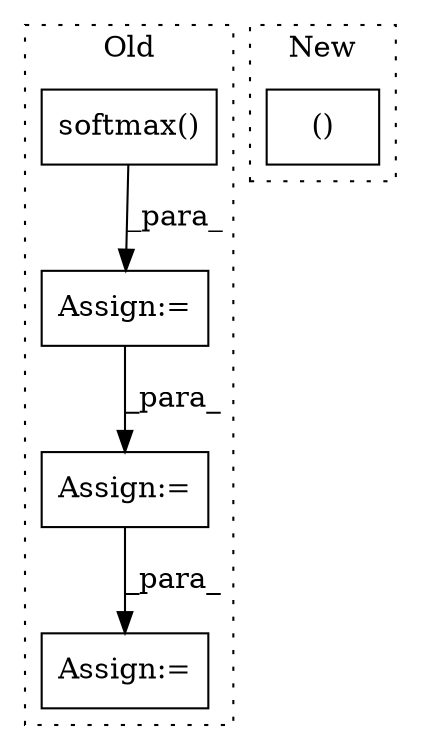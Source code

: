 digraph G {
subgraph cluster0 {
1 [label="softmax()" a="75" s="2777,2797" l="13,1" shape="box"];
3 [label="Assign:=" a="68" s="3519" l="3" shape="box"];
4 [label="Assign:=" a="68" s="2882" l="3" shape="box"];
5 [label="Assign:=" a="68" s="2774" l="3" shape="box"];
label = "Old";
style="dotted";
}
subgraph cluster1 {
2 [label="()" a="54" s="7742" l="16" shape="box"];
label = "New";
style="dotted";
}
1 -> 5 [label="_para_"];
4 -> 3 [label="_para_"];
5 -> 4 [label="_para_"];
}